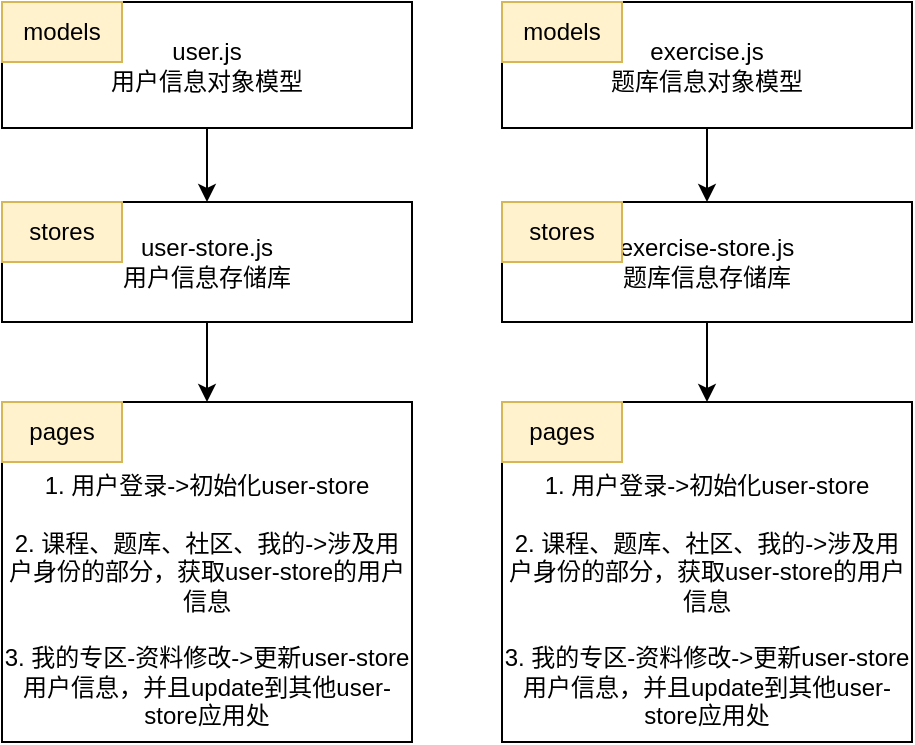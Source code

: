 <mxfile version="20.0.3" type="github">
  <diagram id="32xwhfJaXMQFOsESoAmR" name="Page-1">
    <mxGraphModel dx="1374" dy="754" grid="1" gridSize="10" guides="1" tooltips="1" connect="1" arrows="1" fold="1" page="1" pageScale="1" pageWidth="827" pageHeight="1169" math="0" shadow="0">
      <root>
        <mxCell id="0" />
        <mxCell id="1" parent="0" />
        <mxCell id="AJ84p1acfhQoedjf8Ayg-6" style="edgeStyle=orthogonalEdgeStyle;rounded=0;orthogonalLoop=1;jettySize=auto;html=1;" edge="1" parent="1" source="AJ84p1acfhQoedjf8Ayg-3" target="AJ84p1acfhQoedjf8Ayg-1">
          <mxGeometry relative="1" as="geometry" />
        </mxCell>
        <mxCell id="AJ84p1acfhQoedjf8Ayg-3" value="user.js&lt;br&gt;用户信息对象模型" style="rounded=0;whiteSpace=wrap;html=1;" vertex="1" parent="1">
          <mxGeometry width="205" height="63" as="geometry" />
        </mxCell>
        <mxCell id="AJ84p1acfhQoedjf8Ayg-4" value="models" style="text;html=1;strokeColor=#d6b656;fillColor=#fff2cc;align=center;verticalAlign=middle;whiteSpace=wrap;rounded=0;perimeterSpacing=12;" vertex="1" parent="1">
          <mxGeometry width="60" height="30" as="geometry" />
        </mxCell>
        <mxCell id="AJ84p1acfhQoedjf8Ayg-10" style="edgeStyle=orthogonalEdgeStyle;rounded=0;orthogonalLoop=1;jettySize=auto;html=1;entryX=0.5;entryY=0;entryDx=0;entryDy=0;" edge="1" parent="1" source="AJ84p1acfhQoedjf8Ayg-1" target="AJ84p1acfhQoedjf8Ayg-8">
          <mxGeometry relative="1" as="geometry" />
        </mxCell>
        <mxCell id="AJ84p1acfhQoedjf8Ayg-1" value="user-store.js&lt;br&gt;用户信息存储库" style="rounded=0;whiteSpace=wrap;html=1;" vertex="1" parent="1">
          <mxGeometry y="100" width="205" height="60" as="geometry" />
        </mxCell>
        <mxCell id="AJ84p1acfhQoedjf8Ayg-7" value="stores" style="text;html=1;strokeColor=#d6b656;fillColor=#fff2cc;align=center;verticalAlign=middle;whiteSpace=wrap;rounded=0;" vertex="1" parent="1">
          <mxGeometry y="100" width="60" height="30" as="geometry" />
        </mxCell>
        <mxCell id="AJ84p1acfhQoedjf8Ayg-8" value="&lt;br&gt;&lt;br&gt;1. 用户登录-&amp;gt;初始化user-store&lt;br&gt;&lt;br&gt;2. 课程、题库、社区、我的-&amp;gt;涉及用户身份的部分，获取user-store的用户信息&lt;br&gt;&lt;br&gt;3. 我的专区-资料修改-&amp;gt;更新user-store用户信息，并且update到其他user-store应用处" style="rounded=0;whiteSpace=wrap;html=1;" vertex="1" parent="1">
          <mxGeometry y="200" width="205" height="170" as="geometry" />
        </mxCell>
        <mxCell id="AJ84p1acfhQoedjf8Ayg-9" value="pages" style="text;html=1;strokeColor=#d6b656;fillColor=#fff2cc;align=center;verticalAlign=middle;whiteSpace=wrap;rounded=0;" vertex="1" parent="1">
          <mxGeometry y="200" width="60" height="30" as="geometry" />
        </mxCell>
        <mxCell id="AJ84p1acfhQoedjf8Ayg-18" style="edgeStyle=orthogonalEdgeStyle;rounded=0;orthogonalLoop=1;jettySize=auto;html=1;" edge="1" parent="1" source="AJ84p1acfhQoedjf8Ayg-19" target="AJ84p1acfhQoedjf8Ayg-22">
          <mxGeometry relative="1" as="geometry" />
        </mxCell>
        <mxCell id="AJ84p1acfhQoedjf8Ayg-19" value="exercise.js&lt;br&gt;题库信息对象模型" style="rounded=0;whiteSpace=wrap;html=1;" vertex="1" parent="1">
          <mxGeometry x="250" width="205" height="63" as="geometry" />
        </mxCell>
        <mxCell id="AJ84p1acfhQoedjf8Ayg-20" value="models" style="text;html=1;strokeColor=#d6b656;fillColor=#fff2cc;align=center;verticalAlign=middle;whiteSpace=wrap;rounded=0;perimeterSpacing=12;" vertex="1" parent="1">
          <mxGeometry x="250" width="60" height="30" as="geometry" />
        </mxCell>
        <mxCell id="AJ84p1acfhQoedjf8Ayg-21" style="edgeStyle=orthogonalEdgeStyle;rounded=0;orthogonalLoop=1;jettySize=auto;html=1;entryX=0.5;entryY=0;entryDx=0;entryDy=0;" edge="1" parent="1" source="AJ84p1acfhQoedjf8Ayg-22" target="AJ84p1acfhQoedjf8Ayg-24">
          <mxGeometry relative="1" as="geometry" />
        </mxCell>
        <mxCell id="AJ84p1acfhQoedjf8Ayg-22" value="exercise-store.js&lt;br&gt;题库信息存储库" style="rounded=0;whiteSpace=wrap;html=1;" vertex="1" parent="1">
          <mxGeometry x="250" y="100" width="205" height="60" as="geometry" />
        </mxCell>
        <mxCell id="AJ84p1acfhQoedjf8Ayg-23" value="stores" style="text;html=1;strokeColor=#d6b656;fillColor=#fff2cc;align=center;verticalAlign=middle;whiteSpace=wrap;rounded=0;" vertex="1" parent="1">
          <mxGeometry x="250" y="100" width="60" height="30" as="geometry" />
        </mxCell>
        <mxCell id="AJ84p1acfhQoedjf8Ayg-24" value="&lt;br&gt;&lt;br&gt;1. 用户登录-&amp;gt;初始化user-store&lt;br&gt;&lt;br&gt;2. 课程、题库、社区、我的-&amp;gt;涉及用户身份的部分，获取user-store的用户信息&lt;br&gt;&lt;br&gt;3. 我的专区-资料修改-&amp;gt;更新user-store用户信息，并且update到其他user-store应用处" style="rounded=0;whiteSpace=wrap;html=1;" vertex="1" parent="1">
          <mxGeometry x="250" y="200" width="205" height="170" as="geometry" />
        </mxCell>
        <mxCell id="AJ84p1acfhQoedjf8Ayg-25" value="pages" style="text;html=1;strokeColor=#d6b656;fillColor=#fff2cc;align=center;verticalAlign=middle;whiteSpace=wrap;rounded=0;" vertex="1" parent="1">
          <mxGeometry x="250" y="200" width="60" height="30" as="geometry" />
        </mxCell>
      </root>
    </mxGraphModel>
  </diagram>
</mxfile>
